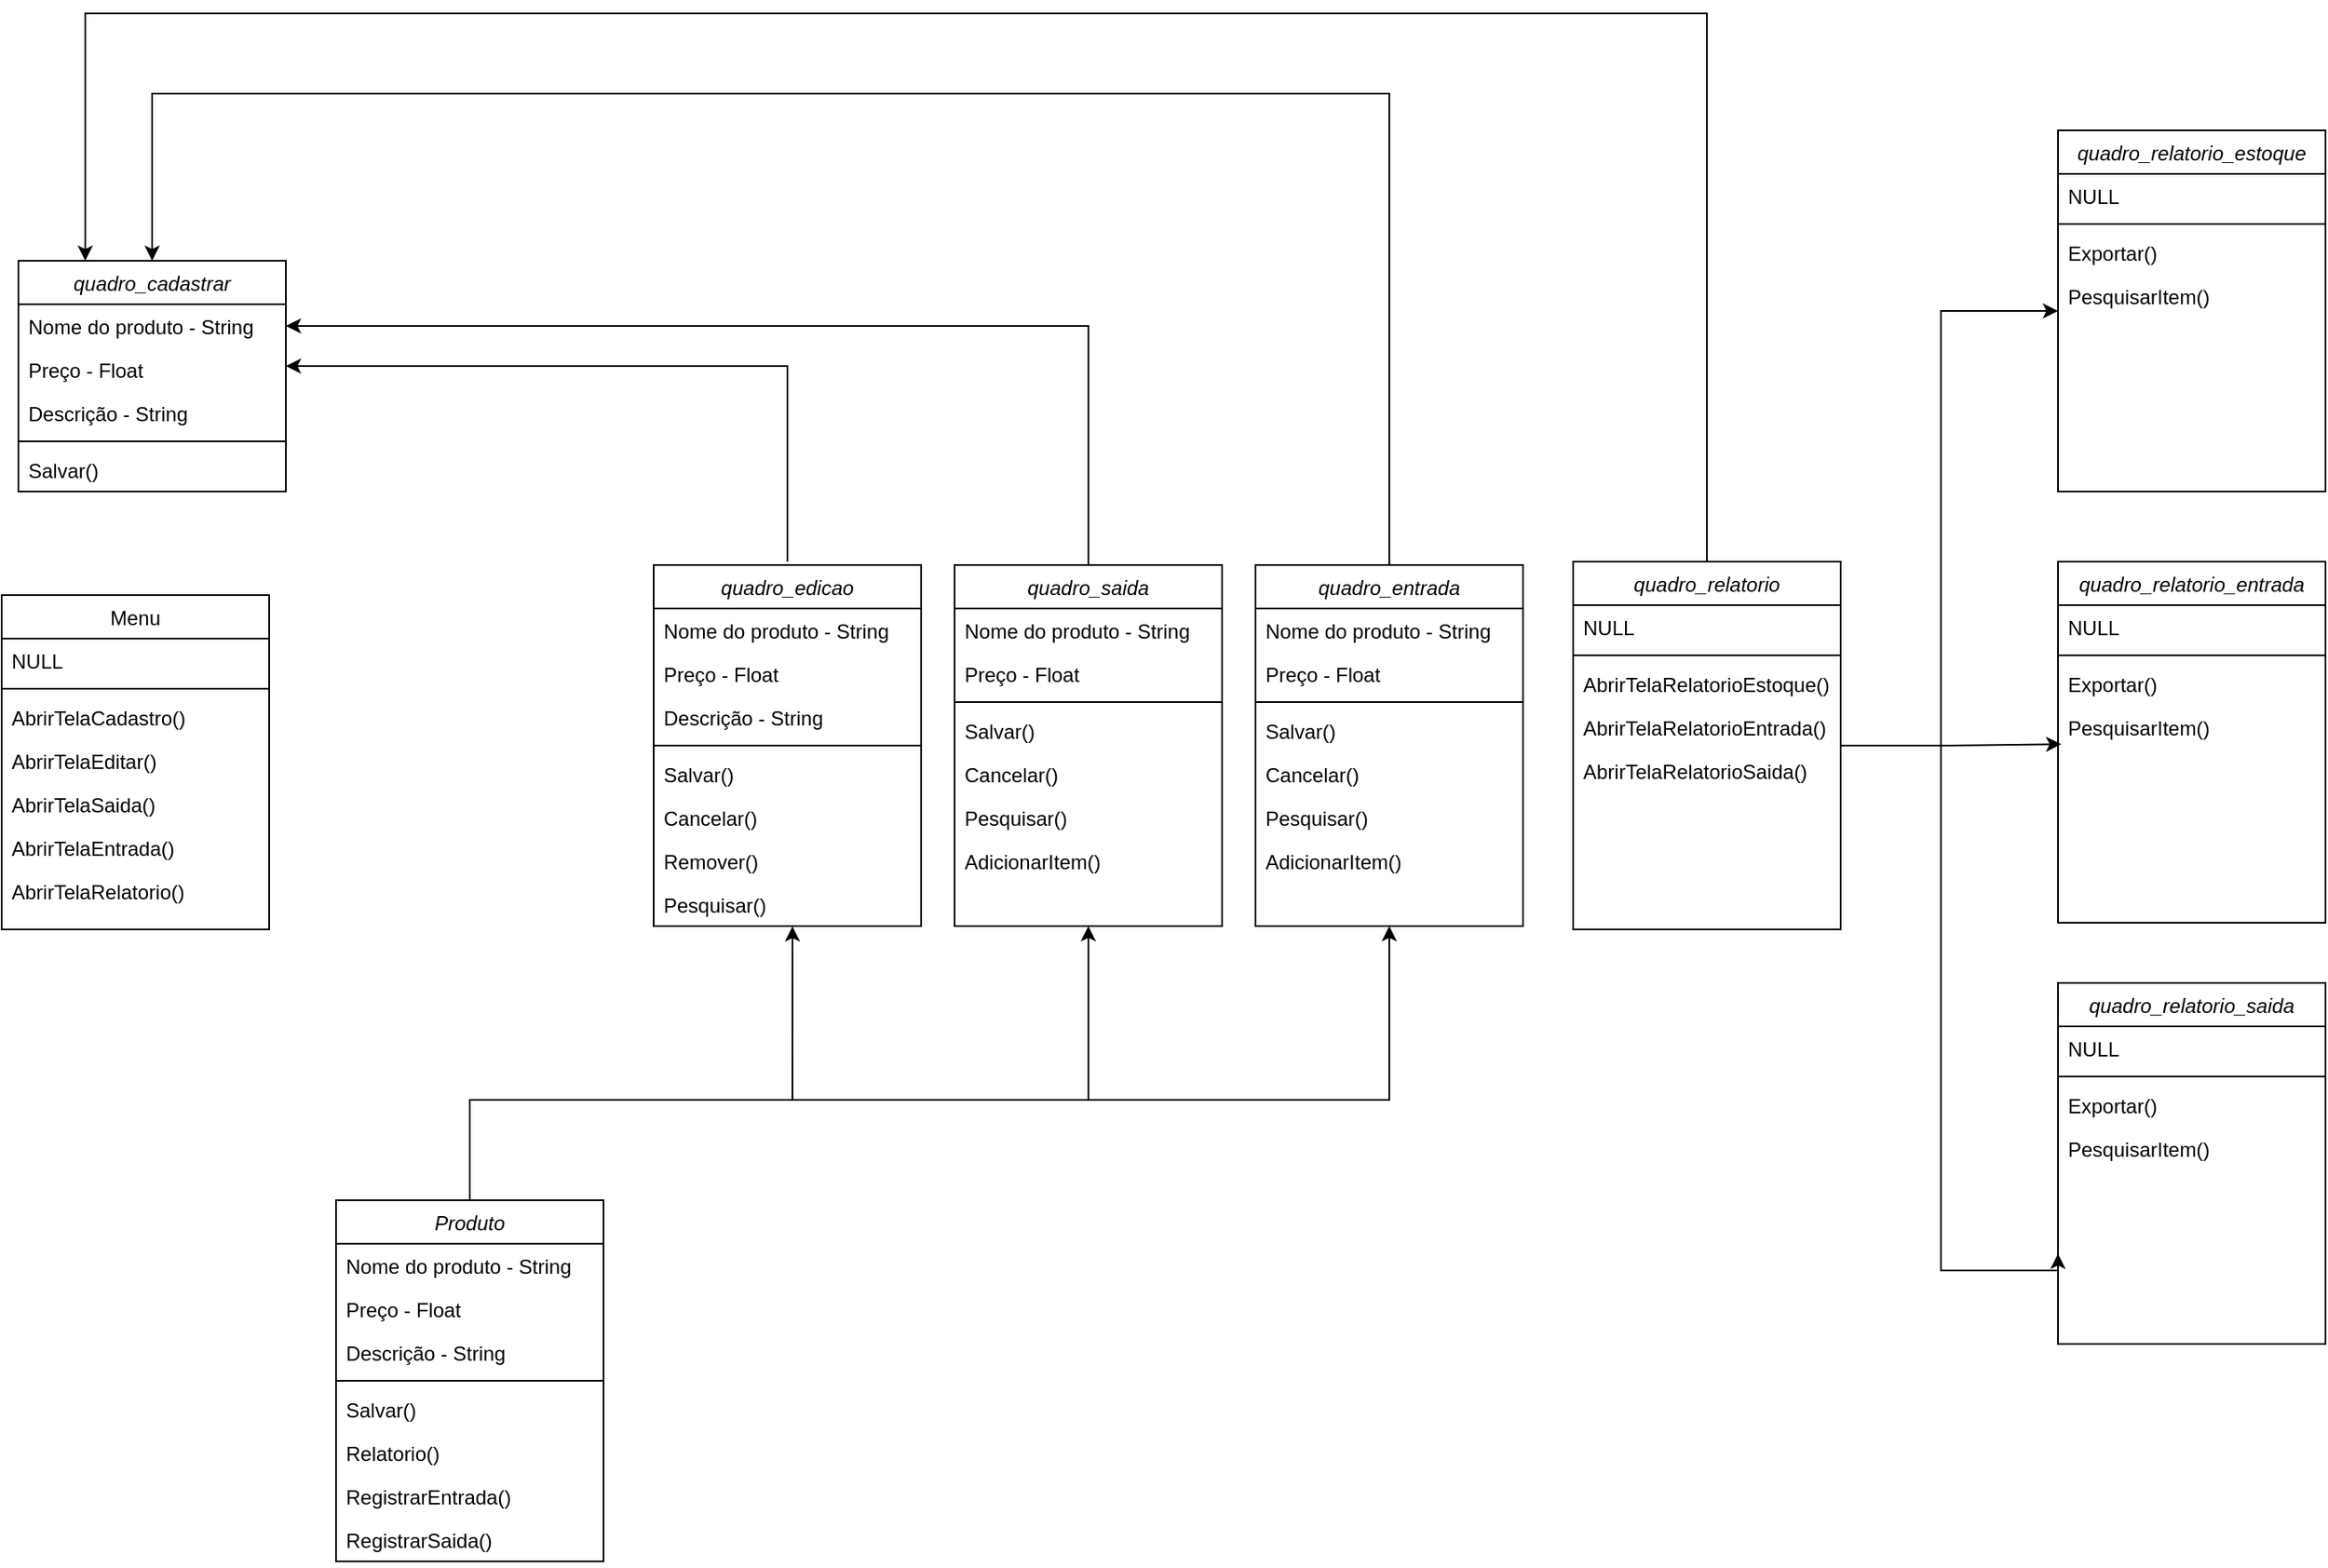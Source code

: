 <mxfile version="26.1.0">
  <diagram id="C5RBs43oDa-KdzZeNtuy" name="Page-1">
    <mxGraphModel dx="2514" dy="925" grid="1" gridSize="10" guides="1" tooltips="1" connect="1" arrows="1" fold="1" page="1" pageScale="1" pageWidth="827" pageHeight="1169" math="0" shadow="0">
      <root>
        <mxCell id="WIyWlLk6GJQsqaUBKTNV-0" />
        <mxCell id="WIyWlLk6GJQsqaUBKTNV-1" parent="WIyWlLk6GJQsqaUBKTNV-0" />
        <mxCell id="zkfFHV4jXpPFQw0GAbJ--17" value="Menu" style="swimlane;fontStyle=0;align=center;verticalAlign=top;childLayout=stackLayout;horizontal=1;startSize=26;horizontalStack=0;resizeParent=1;resizeLast=0;collapsible=1;marginBottom=0;rounded=0;shadow=0;strokeWidth=1;" parent="WIyWlLk6GJQsqaUBKTNV-1" vertex="1">
          <mxGeometry x="-200" y="518" width="160" height="200" as="geometry">
            <mxRectangle x="550" y="140" width="160" height="26" as="alternateBounds" />
          </mxGeometry>
        </mxCell>
        <mxCell id="zkfFHV4jXpPFQw0GAbJ--22" value="NULL" style="text;align=left;verticalAlign=top;spacingLeft=4;spacingRight=4;overflow=hidden;rotatable=0;points=[[0,0.5],[1,0.5]];portConstraint=eastwest;rounded=0;shadow=0;html=0;" parent="zkfFHV4jXpPFQw0GAbJ--17" vertex="1">
          <mxGeometry y="26" width="160" height="26" as="geometry" />
        </mxCell>
        <mxCell id="zkfFHV4jXpPFQw0GAbJ--23" value="" style="line;html=1;strokeWidth=1;align=left;verticalAlign=middle;spacingTop=-1;spacingLeft=3;spacingRight=3;rotatable=0;labelPosition=right;points=[];portConstraint=eastwest;" parent="zkfFHV4jXpPFQw0GAbJ--17" vertex="1">
          <mxGeometry y="52" width="160" height="8" as="geometry" />
        </mxCell>
        <mxCell id="zkfFHV4jXpPFQw0GAbJ--24" value="AbrirTelaCadastro()" style="text;align=left;verticalAlign=top;spacingLeft=4;spacingRight=4;overflow=hidden;rotatable=0;points=[[0,0.5],[1,0.5]];portConstraint=eastwest;" parent="zkfFHV4jXpPFQw0GAbJ--17" vertex="1">
          <mxGeometry y="60" width="160" height="26" as="geometry" />
        </mxCell>
        <mxCell id="zkfFHV4jXpPFQw0GAbJ--25" value="AbrirTelaEditar()" style="text;align=left;verticalAlign=top;spacingLeft=4;spacingRight=4;overflow=hidden;rotatable=0;points=[[0,0.5],[1,0.5]];portConstraint=eastwest;" parent="zkfFHV4jXpPFQw0GAbJ--17" vertex="1">
          <mxGeometry y="86" width="160" height="26" as="geometry" />
        </mxCell>
        <mxCell id="QT4u4WGiZuZ-N8iokS7H-0" value="AbrirTelaSaida()" style="text;align=left;verticalAlign=top;spacingLeft=4;spacingRight=4;overflow=hidden;rotatable=0;points=[[0,0.5],[1,0.5]];portConstraint=eastwest;" parent="zkfFHV4jXpPFQw0GAbJ--17" vertex="1">
          <mxGeometry y="112" width="160" height="26" as="geometry" />
        </mxCell>
        <mxCell id="QT4u4WGiZuZ-N8iokS7H-1" value="AbrirTelaEntrada()" style="text;align=left;verticalAlign=top;spacingLeft=4;spacingRight=4;overflow=hidden;rotatable=0;points=[[0,0.5],[1,0.5]];portConstraint=eastwest;" parent="zkfFHV4jXpPFQw0GAbJ--17" vertex="1">
          <mxGeometry y="138" width="160" height="26" as="geometry" />
        </mxCell>
        <mxCell id="QT4u4WGiZuZ-N8iokS7H-2" value="AbrirTelaRelatorio()" style="text;align=left;verticalAlign=top;spacingLeft=4;spacingRight=4;overflow=hidden;rotatable=0;points=[[0,0.5],[1,0.5]];portConstraint=eastwest;" parent="zkfFHV4jXpPFQw0GAbJ--17" vertex="1">
          <mxGeometry y="164" width="160" height="26" as="geometry" />
        </mxCell>
        <mxCell id="QT4u4WGiZuZ-N8iokS7H-5" value="quadro_cadastrar" style="swimlane;fontStyle=2;align=center;verticalAlign=top;childLayout=stackLayout;horizontal=1;startSize=26;horizontalStack=0;resizeParent=1;resizeLast=0;collapsible=1;marginBottom=0;rounded=0;shadow=0;strokeWidth=1;" parent="WIyWlLk6GJQsqaUBKTNV-1" vertex="1">
          <mxGeometry x="-190" y="318" width="160" height="138" as="geometry">
            <mxRectangle x="480" y="80" width="160" height="26" as="alternateBounds" />
          </mxGeometry>
        </mxCell>
        <mxCell id="QT4u4WGiZuZ-N8iokS7H-6" value="Nome do produto - String" style="text;align=left;verticalAlign=top;spacingLeft=4;spacingRight=4;overflow=hidden;rotatable=0;points=[[0,0.5],[1,0.5]];portConstraint=eastwest;" parent="QT4u4WGiZuZ-N8iokS7H-5" vertex="1">
          <mxGeometry y="26" width="160" height="26" as="geometry" />
        </mxCell>
        <mxCell id="QT4u4WGiZuZ-N8iokS7H-7" value="Preço - Float" style="text;align=left;verticalAlign=top;spacingLeft=4;spacingRight=4;overflow=hidden;rotatable=0;points=[[0,0.5],[1,0.5]];portConstraint=eastwest;rounded=0;shadow=0;html=0;" parent="QT4u4WGiZuZ-N8iokS7H-5" vertex="1">
          <mxGeometry y="52" width="160" height="26" as="geometry" />
        </mxCell>
        <mxCell id="QT4u4WGiZuZ-N8iokS7H-8" value="Descrição - String" style="text;align=left;verticalAlign=top;spacingLeft=4;spacingRight=4;overflow=hidden;rotatable=0;points=[[0,0.5],[1,0.5]];portConstraint=eastwest;rounded=0;shadow=0;html=0;" parent="QT4u4WGiZuZ-N8iokS7H-5" vertex="1">
          <mxGeometry y="78" width="160" height="26" as="geometry" />
        </mxCell>
        <mxCell id="QT4u4WGiZuZ-N8iokS7H-9" value="" style="line;html=1;strokeWidth=1;align=left;verticalAlign=middle;spacingTop=-1;spacingLeft=3;spacingRight=3;rotatable=0;labelPosition=right;points=[];portConstraint=eastwest;" parent="QT4u4WGiZuZ-N8iokS7H-5" vertex="1">
          <mxGeometry y="104" width="160" height="8" as="geometry" />
        </mxCell>
        <mxCell id="QT4u4WGiZuZ-N8iokS7H-10" value="Salvar()" style="text;align=left;verticalAlign=top;spacingLeft=4;spacingRight=4;overflow=hidden;rotatable=0;points=[[0,0.5],[1,0.5]];portConstraint=eastwest;" parent="QT4u4WGiZuZ-N8iokS7H-5" vertex="1">
          <mxGeometry y="112" width="160" height="26" as="geometry" />
        </mxCell>
        <mxCell id="QT4u4WGiZuZ-N8iokS7H-11" value="quadro_edicao" style="swimlane;fontStyle=2;align=center;verticalAlign=top;childLayout=stackLayout;horizontal=1;startSize=26;horizontalStack=0;resizeParent=1;resizeLast=0;collapsible=1;marginBottom=0;rounded=0;shadow=0;strokeWidth=1;" parent="WIyWlLk6GJQsqaUBKTNV-1" vertex="1">
          <mxGeometry x="190" y="500" width="160" height="216" as="geometry">
            <mxRectangle x="230" y="140" width="160" height="26" as="alternateBounds" />
          </mxGeometry>
        </mxCell>
        <mxCell id="QT4u4WGiZuZ-N8iokS7H-12" value="Nome do produto - String" style="text;align=left;verticalAlign=top;spacingLeft=4;spacingRight=4;overflow=hidden;rotatable=0;points=[[0,0.5],[1,0.5]];portConstraint=eastwest;" parent="QT4u4WGiZuZ-N8iokS7H-11" vertex="1">
          <mxGeometry y="26" width="160" height="26" as="geometry" />
        </mxCell>
        <mxCell id="QT4u4WGiZuZ-N8iokS7H-13" value="Preço - Float" style="text;align=left;verticalAlign=top;spacingLeft=4;spacingRight=4;overflow=hidden;rotatable=0;points=[[0,0.5],[1,0.5]];portConstraint=eastwest;rounded=0;shadow=0;html=0;" parent="QT4u4WGiZuZ-N8iokS7H-11" vertex="1">
          <mxGeometry y="52" width="160" height="26" as="geometry" />
        </mxCell>
        <mxCell id="QT4u4WGiZuZ-N8iokS7H-14" value="Descrição - String" style="text;align=left;verticalAlign=top;spacingLeft=4;spacingRight=4;overflow=hidden;rotatable=0;points=[[0,0.5],[1,0.5]];portConstraint=eastwest;rounded=0;shadow=0;html=0;" parent="QT4u4WGiZuZ-N8iokS7H-11" vertex="1">
          <mxGeometry y="78" width="160" height="26" as="geometry" />
        </mxCell>
        <mxCell id="QT4u4WGiZuZ-N8iokS7H-15" value="" style="line;html=1;strokeWidth=1;align=left;verticalAlign=middle;spacingTop=-1;spacingLeft=3;spacingRight=3;rotatable=0;labelPosition=right;points=[];portConstraint=eastwest;" parent="QT4u4WGiZuZ-N8iokS7H-11" vertex="1">
          <mxGeometry y="104" width="160" height="8" as="geometry" />
        </mxCell>
        <mxCell id="QT4u4WGiZuZ-N8iokS7H-16" value="Salvar()" style="text;align=left;verticalAlign=top;spacingLeft=4;spacingRight=4;overflow=hidden;rotatable=0;points=[[0,0.5],[1,0.5]];portConstraint=eastwest;" parent="QT4u4WGiZuZ-N8iokS7H-11" vertex="1">
          <mxGeometry y="112" width="160" height="26" as="geometry" />
        </mxCell>
        <mxCell id="QT4u4WGiZuZ-N8iokS7H-29" value="Cancelar()" style="text;align=left;verticalAlign=top;spacingLeft=4;spacingRight=4;overflow=hidden;rotatable=0;points=[[0,0.5],[1,0.5]];portConstraint=eastwest;" parent="QT4u4WGiZuZ-N8iokS7H-11" vertex="1">
          <mxGeometry y="138" width="160" height="26" as="geometry" />
        </mxCell>
        <mxCell id="QT4u4WGiZuZ-N8iokS7H-28" value="Remover()" style="text;align=left;verticalAlign=top;spacingLeft=4;spacingRight=4;overflow=hidden;rotatable=0;points=[[0,0.5],[1,0.5]];portConstraint=eastwest;" parent="QT4u4WGiZuZ-N8iokS7H-11" vertex="1">
          <mxGeometry y="164" width="160" height="26" as="geometry" />
        </mxCell>
        <mxCell id="QT4u4WGiZuZ-N8iokS7H-27" value="Pesquisar()" style="text;align=left;verticalAlign=top;spacingLeft=4;spacingRight=4;overflow=hidden;rotatable=0;points=[[0,0.5],[1,0.5]];portConstraint=eastwest;" parent="QT4u4WGiZuZ-N8iokS7H-11" vertex="1">
          <mxGeometry y="190" width="160" height="26" as="geometry" />
        </mxCell>
        <mxCell id="QT4u4WGiZuZ-N8iokS7H-30" value="quadro_saida" style="swimlane;fontStyle=2;align=center;verticalAlign=top;childLayout=stackLayout;horizontal=1;startSize=26;horizontalStack=0;resizeParent=1;resizeLast=0;collapsible=1;marginBottom=0;rounded=0;shadow=0;strokeWidth=1;" parent="WIyWlLk6GJQsqaUBKTNV-1" vertex="1">
          <mxGeometry x="370" y="500" width="160" height="216" as="geometry">
            <mxRectangle x="230" y="140" width="160" height="26" as="alternateBounds" />
          </mxGeometry>
        </mxCell>
        <mxCell id="QT4u4WGiZuZ-N8iokS7H-31" value="Nome do produto - String" style="text;align=left;verticalAlign=top;spacingLeft=4;spacingRight=4;overflow=hidden;rotatable=0;points=[[0,0.5],[1,0.5]];portConstraint=eastwest;" parent="QT4u4WGiZuZ-N8iokS7H-30" vertex="1">
          <mxGeometry y="26" width="160" height="26" as="geometry" />
        </mxCell>
        <mxCell id="QT4u4WGiZuZ-N8iokS7H-32" value="Preço - Float" style="text;align=left;verticalAlign=top;spacingLeft=4;spacingRight=4;overflow=hidden;rotatable=0;points=[[0,0.5],[1,0.5]];portConstraint=eastwest;rounded=0;shadow=0;html=0;" parent="QT4u4WGiZuZ-N8iokS7H-30" vertex="1">
          <mxGeometry y="52" width="160" height="26" as="geometry" />
        </mxCell>
        <mxCell id="QT4u4WGiZuZ-N8iokS7H-34" value="" style="line;html=1;strokeWidth=1;align=left;verticalAlign=middle;spacingTop=-1;spacingLeft=3;spacingRight=3;rotatable=0;labelPosition=right;points=[];portConstraint=eastwest;" parent="QT4u4WGiZuZ-N8iokS7H-30" vertex="1">
          <mxGeometry y="78" width="160" height="8" as="geometry" />
        </mxCell>
        <mxCell id="QT4u4WGiZuZ-N8iokS7H-35" value="Salvar()" style="text;align=left;verticalAlign=top;spacingLeft=4;spacingRight=4;overflow=hidden;rotatable=0;points=[[0,0.5],[1,0.5]];portConstraint=eastwest;" parent="QT4u4WGiZuZ-N8iokS7H-30" vertex="1">
          <mxGeometry y="86" width="160" height="26" as="geometry" />
        </mxCell>
        <mxCell id="QT4u4WGiZuZ-N8iokS7H-36" value="Cancelar()" style="text;align=left;verticalAlign=top;spacingLeft=4;spacingRight=4;overflow=hidden;rotatable=0;points=[[0,0.5],[1,0.5]];portConstraint=eastwest;" parent="QT4u4WGiZuZ-N8iokS7H-30" vertex="1">
          <mxGeometry y="112" width="160" height="26" as="geometry" />
        </mxCell>
        <mxCell id="QT4u4WGiZuZ-N8iokS7H-38" value="Pesquisar()" style="text;align=left;verticalAlign=top;spacingLeft=4;spacingRight=4;overflow=hidden;rotatable=0;points=[[0,0.5],[1,0.5]];portConstraint=eastwest;" parent="QT4u4WGiZuZ-N8iokS7H-30" vertex="1">
          <mxGeometry y="138" width="160" height="26" as="geometry" />
        </mxCell>
        <mxCell id="QT4u4WGiZuZ-N8iokS7H-41" value="AdicionarItem()" style="text;align=left;verticalAlign=top;spacingLeft=4;spacingRight=4;overflow=hidden;rotatable=0;points=[[0,0.5],[1,0.5]];portConstraint=eastwest;" parent="QT4u4WGiZuZ-N8iokS7H-30" vertex="1">
          <mxGeometry y="164" width="160" height="26" as="geometry" />
        </mxCell>
        <mxCell id="QT4u4WGiZuZ-N8iokS7H-42" value="quadro_entrada" style="swimlane;fontStyle=2;align=center;verticalAlign=top;childLayout=stackLayout;horizontal=1;startSize=26;horizontalStack=0;resizeParent=1;resizeLast=0;collapsible=1;marginBottom=0;rounded=0;shadow=0;strokeWidth=1;" parent="WIyWlLk6GJQsqaUBKTNV-1" vertex="1">
          <mxGeometry x="550" y="500" width="160" height="216" as="geometry">
            <mxRectangle x="230" y="140" width="160" height="26" as="alternateBounds" />
          </mxGeometry>
        </mxCell>
        <mxCell id="QT4u4WGiZuZ-N8iokS7H-43" value="Nome do produto - String" style="text;align=left;verticalAlign=top;spacingLeft=4;spacingRight=4;overflow=hidden;rotatable=0;points=[[0,0.5],[1,0.5]];portConstraint=eastwest;" parent="QT4u4WGiZuZ-N8iokS7H-42" vertex="1">
          <mxGeometry y="26" width="160" height="26" as="geometry" />
        </mxCell>
        <mxCell id="QT4u4WGiZuZ-N8iokS7H-44" value="Preço - Float" style="text;align=left;verticalAlign=top;spacingLeft=4;spacingRight=4;overflow=hidden;rotatable=0;points=[[0,0.5],[1,0.5]];portConstraint=eastwest;rounded=0;shadow=0;html=0;" parent="QT4u4WGiZuZ-N8iokS7H-42" vertex="1">
          <mxGeometry y="52" width="160" height="26" as="geometry" />
        </mxCell>
        <mxCell id="QT4u4WGiZuZ-N8iokS7H-45" value="" style="line;html=1;strokeWidth=1;align=left;verticalAlign=middle;spacingTop=-1;spacingLeft=3;spacingRight=3;rotatable=0;labelPosition=right;points=[];portConstraint=eastwest;" parent="QT4u4WGiZuZ-N8iokS7H-42" vertex="1">
          <mxGeometry y="78" width="160" height="8" as="geometry" />
        </mxCell>
        <mxCell id="QT4u4WGiZuZ-N8iokS7H-46" value="Salvar()" style="text;align=left;verticalAlign=top;spacingLeft=4;spacingRight=4;overflow=hidden;rotatable=0;points=[[0,0.5],[1,0.5]];portConstraint=eastwest;" parent="QT4u4WGiZuZ-N8iokS7H-42" vertex="1">
          <mxGeometry y="86" width="160" height="26" as="geometry" />
        </mxCell>
        <mxCell id="QT4u4WGiZuZ-N8iokS7H-47" value="Cancelar()" style="text;align=left;verticalAlign=top;spacingLeft=4;spacingRight=4;overflow=hidden;rotatable=0;points=[[0,0.5],[1,0.5]];portConstraint=eastwest;" parent="QT4u4WGiZuZ-N8iokS7H-42" vertex="1">
          <mxGeometry y="112" width="160" height="26" as="geometry" />
        </mxCell>
        <mxCell id="QT4u4WGiZuZ-N8iokS7H-48" value="Pesquisar()" style="text;align=left;verticalAlign=top;spacingLeft=4;spacingRight=4;overflow=hidden;rotatable=0;points=[[0,0.5],[1,0.5]];portConstraint=eastwest;" parent="QT4u4WGiZuZ-N8iokS7H-42" vertex="1">
          <mxGeometry y="138" width="160" height="26" as="geometry" />
        </mxCell>
        <mxCell id="QT4u4WGiZuZ-N8iokS7H-49" value="AdicionarItem()" style="text;align=left;verticalAlign=top;spacingLeft=4;spacingRight=4;overflow=hidden;rotatable=0;points=[[0,0.5],[1,0.5]];portConstraint=eastwest;" parent="QT4u4WGiZuZ-N8iokS7H-42" vertex="1">
          <mxGeometry y="164" width="160" height="26" as="geometry" />
        </mxCell>
        <mxCell id="Uye2GztvGHC6xkaQMOBk-7" style="edgeStyle=orthogonalEdgeStyle;rounded=0;orthogonalLoop=1;jettySize=auto;html=1;entryX=0.012;entryY=0.889;entryDx=0;entryDy=0;entryPerimeter=0;" edge="1" parent="WIyWlLk6GJQsqaUBKTNV-1" source="QT4u4WGiZuZ-N8iokS7H-52" target="QT4u4WGiZuZ-N8iokS7H-85">
          <mxGeometry relative="1" as="geometry" />
        </mxCell>
        <mxCell id="Uye2GztvGHC6xkaQMOBk-8" style="edgeStyle=orthogonalEdgeStyle;rounded=0;orthogonalLoop=1;jettySize=auto;html=1;entryX=0;entryY=0.75;entryDx=0;entryDy=0;" edge="1" parent="WIyWlLk6GJQsqaUBKTNV-1" source="QT4u4WGiZuZ-N8iokS7H-52" target="QT4u4WGiZuZ-N8iokS7H-75">
          <mxGeometry relative="1" as="geometry">
            <Array as="points">
              <mxPoint x="960" y="608" />
              <mxPoint x="960" y="922" />
            </Array>
          </mxGeometry>
        </mxCell>
        <mxCell id="Uye2GztvGHC6xkaQMOBk-13" style="edgeStyle=orthogonalEdgeStyle;rounded=0;orthogonalLoop=1;jettySize=auto;html=1;entryX=0;entryY=0.5;entryDx=0;entryDy=0;" edge="1" parent="WIyWlLk6GJQsqaUBKTNV-1" source="QT4u4WGiZuZ-N8iokS7H-52" target="QT4u4WGiZuZ-N8iokS7H-68">
          <mxGeometry relative="1" as="geometry">
            <Array as="points">
              <mxPoint x="960" y="608" />
              <mxPoint x="960" y="348" />
            </Array>
          </mxGeometry>
        </mxCell>
        <mxCell id="Uye2GztvGHC6xkaQMOBk-14" style="edgeStyle=orthogonalEdgeStyle;rounded=0;orthogonalLoop=1;jettySize=auto;html=1;entryX=0.25;entryY=0;entryDx=0;entryDy=0;" edge="1" parent="WIyWlLk6GJQsqaUBKTNV-1" source="QT4u4WGiZuZ-N8iokS7H-52" target="QT4u4WGiZuZ-N8iokS7H-5">
          <mxGeometry relative="1" as="geometry">
            <Array as="points">
              <mxPoint x="820" y="170" />
              <mxPoint x="-150" y="170" />
            </Array>
          </mxGeometry>
        </mxCell>
        <mxCell id="QT4u4WGiZuZ-N8iokS7H-52" value="quadro_relatorio" style="swimlane;fontStyle=2;align=center;verticalAlign=top;childLayout=stackLayout;horizontal=1;startSize=26;horizontalStack=0;resizeParent=1;resizeLast=0;collapsible=1;marginBottom=0;rounded=0;shadow=0;strokeWidth=1;" parent="WIyWlLk6GJQsqaUBKTNV-1" vertex="1">
          <mxGeometry x="740" y="498" width="160" height="220" as="geometry">
            <mxRectangle x="230" y="140" width="160" height="26" as="alternateBounds" />
          </mxGeometry>
        </mxCell>
        <mxCell id="QT4u4WGiZuZ-N8iokS7H-54" value="NULL" style="text;align=left;verticalAlign=top;spacingLeft=4;spacingRight=4;overflow=hidden;rotatable=0;points=[[0,0.5],[1,0.5]];portConstraint=eastwest;rounded=0;shadow=0;html=0;" parent="QT4u4WGiZuZ-N8iokS7H-52" vertex="1">
          <mxGeometry y="26" width="160" height="26" as="geometry" />
        </mxCell>
        <mxCell id="QT4u4WGiZuZ-N8iokS7H-55" value="" style="line;html=1;strokeWidth=1;align=left;verticalAlign=middle;spacingTop=-1;spacingLeft=3;spacingRight=3;rotatable=0;labelPosition=right;points=[];portConstraint=eastwest;" parent="QT4u4WGiZuZ-N8iokS7H-52" vertex="1">
          <mxGeometry y="52" width="160" height="8" as="geometry" />
        </mxCell>
        <mxCell id="QT4u4WGiZuZ-N8iokS7H-56" value="AbrirTelaRelatorioEstoque()" style="text;align=left;verticalAlign=top;spacingLeft=4;spacingRight=4;overflow=hidden;rotatable=0;points=[[0,0.5],[1,0.5]];portConstraint=eastwest;" parent="QT4u4WGiZuZ-N8iokS7H-52" vertex="1">
          <mxGeometry y="60" width="160" height="26" as="geometry" />
        </mxCell>
        <mxCell id="QT4u4WGiZuZ-N8iokS7H-58" value="AbrirTelaRelatorioEntrada()" style="text;align=left;verticalAlign=top;spacingLeft=4;spacingRight=4;overflow=hidden;rotatable=0;points=[[0,0.5],[1,0.5]];portConstraint=eastwest;" parent="QT4u4WGiZuZ-N8iokS7H-52" vertex="1">
          <mxGeometry y="86" width="160" height="26" as="geometry" />
        </mxCell>
        <mxCell id="QT4u4WGiZuZ-N8iokS7H-59" value="AbrirTelaRelatorioSaida()" style="text;align=left;verticalAlign=top;spacingLeft=4;spacingRight=4;overflow=hidden;rotatable=0;points=[[0,0.5],[1,0.5]];portConstraint=eastwest;" parent="QT4u4WGiZuZ-N8iokS7H-52" vertex="1">
          <mxGeometry y="112" width="160" height="26" as="geometry" />
        </mxCell>
        <mxCell id="QT4u4WGiZuZ-N8iokS7H-61" value="quadro_relatorio_entrada" style="swimlane;fontStyle=2;align=center;verticalAlign=top;childLayout=stackLayout;horizontal=1;startSize=26;horizontalStack=0;resizeParent=1;resizeLast=0;collapsible=1;marginBottom=0;rounded=0;shadow=0;strokeWidth=1;" parent="WIyWlLk6GJQsqaUBKTNV-1" vertex="1">
          <mxGeometry x="1030" y="498" width="160" height="216" as="geometry">
            <mxRectangle x="230" y="140" width="160" height="26" as="alternateBounds" />
          </mxGeometry>
        </mxCell>
        <mxCell id="QT4u4WGiZuZ-N8iokS7H-62" value="NULL" style="text;align=left;verticalAlign=top;spacingLeft=4;spacingRight=4;overflow=hidden;rotatable=0;points=[[0,0.5],[1,0.5]];portConstraint=eastwest;rounded=0;shadow=0;html=0;" parent="QT4u4WGiZuZ-N8iokS7H-61" vertex="1">
          <mxGeometry y="26" width="160" height="26" as="geometry" />
        </mxCell>
        <mxCell id="QT4u4WGiZuZ-N8iokS7H-63" value="" style="line;html=1;strokeWidth=1;align=left;verticalAlign=middle;spacingTop=-1;spacingLeft=3;spacingRight=3;rotatable=0;labelPosition=right;points=[];portConstraint=eastwest;" parent="QT4u4WGiZuZ-N8iokS7H-61" vertex="1">
          <mxGeometry y="52" width="160" height="8" as="geometry" />
        </mxCell>
        <mxCell id="QT4u4WGiZuZ-N8iokS7H-64" value="Exportar()" style="text;align=left;verticalAlign=top;spacingLeft=4;spacingRight=4;overflow=hidden;rotatable=0;points=[[0,0.5],[1,0.5]];portConstraint=eastwest;" parent="QT4u4WGiZuZ-N8iokS7H-61" vertex="1">
          <mxGeometry y="60" width="160" height="26" as="geometry" />
        </mxCell>
        <mxCell id="QT4u4WGiZuZ-N8iokS7H-85" value="PesquisarItem()" style="text;align=left;verticalAlign=top;spacingLeft=4;spacingRight=4;overflow=hidden;rotatable=0;points=[[0,0.5],[1,0.5]];portConstraint=eastwest;" parent="QT4u4WGiZuZ-N8iokS7H-61" vertex="1">
          <mxGeometry y="86" width="160" height="26" as="geometry" />
        </mxCell>
        <mxCell id="QT4u4WGiZuZ-N8iokS7H-68" value="quadro_relatorio_estoque" style="swimlane;fontStyle=2;align=center;verticalAlign=top;childLayout=stackLayout;horizontal=1;startSize=26;horizontalStack=0;resizeParent=1;resizeLast=0;collapsible=1;marginBottom=0;rounded=0;shadow=0;strokeWidth=1;" parent="WIyWlLk6GJQsqaUBKTNV-1" vertex="1">
          <mxGeometry x="1030" y="240" width="160" height="216" as="geometry">
            <mxRectangle x="230" y="140" width="160" height="26" as="alternateBounds" />
          </mxGeometry>
        </mxCell>
        <mxCell id="QT4u4WGiZuZ-N8iokS7H-69" value="NULL" style="text;align=left;verticalAlign=top;spacingLeft=4;spacingRight=4;overflow=hidden;rotatable=0;points=[[0,0.5],[1,0.5]];portConstraint=eastwest;rounded=0;shadow=0;html=0;" parent="QT4u4WGiZuZ-N8iokS7H-68" vertex="1">
          <mxGeometry y="26" width="160" height="26" as="geometry" />
        </mxCell>
        <mxCell id="QT4u4WGiZuZ-N8iokS7H-70" value="" style="line;html=1;strokeWidth=1;align=left;verticalAlign=middle;spacingTop=-1;spacingLeft=3;spacingRight=3;rotatable=0;labelPosition=right;points=[];portConstraint=eastwest;" parent="QT4u4WGiZuZ-N8iokS7H-68" vertex="1">
          <mxGeometry y="52" width="160" height="8" as="geometry" />
        </mxCell>
        <mxCell id="QT4u4WGiZuZ-N8iokS7H-71" value="Exportar()" style="text;align=left;verticalAlign=top;spacingLeft=4;spacingRight=4;overflow=hidden;rotatable=0;points=[[0,0.5],[1,0.5]];portConstraint=eastwest;" parent="QT4u4WGiZuZ-N8iokS7H-68" vertex="1">
          <mxGeometry y="60" width="160" height="26" as="geometry" />
        </mxCell>
        <mxCell id="QT4u4WGiZuZ-N8iokS7H-84" value="PesquisarItem()" style="text;align=left;verticalAlign=top;spacingLeft=4;spacingRight=4;overflow=hidden;rotatable=0;points=[[0,0.5],[1,0.5]];portConstraint=eastwest;" parent="QT4u4WGiZuZ-N8iokS7H-68" vertex="1">
          <mxGeometry y="86" width="160" height="26" as="geometry" />
        </mxCell>
        <mxCell id="QT4u4WGiZuZ-N8iokS7H-75" value="quadro_relatorio_saida" style="swimlane;fontStyle=2;align=center;verticalAlign=top;childLayout=stackLayout;horizontal=1;startSize=26;horizontalStack=0;resizeParent=1;resizeLast=0;collapsible=1;marginBottom=0;rounded=0;shadow=0;strokeWidth=1;" parent="WIyWlLk6GJQsqaUBKTNV-1" vertex="1">
          <mxGeometry x="1030" y="750" width="160" height="216" as="geometry">
            <mxRectangle x="230" y="140" width="160" height="26" as="alternateBounds" />
          </mxGeometry>
        </mxCell>
        <mxCell id="QT4u4WGiZuZ-N8iokS7H-76" value="NULL" style="text;align=left;verticalAlign=top;spacingLeft=4;spacingRight=4;overflow=hidden;rotatable=0;points=[[0,0.5],[1,0.5]];portConstraint=eastwest;rounded=0;shadow=0;html=0;" parent="QT4u4WGiZuZ-N8iokS7H-75" vertex="1">
          <mxGeometry y="26" width="160" height="26" as="geometry" />
        </mxCell>
        <mxCell id="QT4u4WGiZuZ-N8iokS7H-77" value="" style="line;html=1;strokeWidth=1;align=left;verticalAlign=middle;spacingTop=-1;spacingLeft=3;spacingRight=3;rotatable=0;labelPosition=right;points=[];portConstraint=eastwest;" parent="QT4u4WGiZuZ-N8iokS7H-75" vertex="1">
          <mxGeometry y="52" width="160" height="8" as="geometry" />
        </mxCell>
        <mxCell id="QT4u4WGiZuZ-N8iokS7H-78" value="Exportar()" style="text;align=left;verticalAlign=top;spacingLeft=4;spacingRight=4;overflow=hidden;rotatable=0;points=[[0,0.5],[1,0.5]];portConstraint=eastwest;" parent="QT4u4WGiZuZ-N8iokS7H-75" vertex="1">
          <mxGeometry y="60" width="160" height="26" as="geometry" />
        </mxCell>
        <mxCell id="QT4u4WGiZuZ-N8iokS7H-86" value="PesquisarItem()" style="text;align=left;verticalAlign=top;spacingLeft=4;spacingRight=4;overflow=hidden;rotatable=0;points=[[0,0.5],[1,0.5]];portConstraint=eastwest;" parent="QT4u4WGiZuZ-N8iokS7H-75" vertex="1">
          <mxGeometry y="86" width="160" height="26" as="geometry" />
        </mxCell>
        <mxCell id="QT4u4WGiZuZ-N8iokS7H-89" style="edgeStyle=orthogonalEdgeStyle;rounded=0;orthogonalLoop=1;jettySize=auto;html=1;exitX=0.5;exitY=0;exitDx=0;exitDy=0;entryX=0.5;entryY=0;entryDx=0;entryDy=0;" parent="WIyWlLk6GJQsqaUBKTNV-1" source="QT4u4WGiZuZ-N8iokS7H-42" edge="1" target="QT4u4WGiZuZ-N8iokS7H-5">
          <mxGeometry relative="1" as="geometry">
            <mxPoint x="630" y="488" as="sourcePoint" />
            <mxPoint x="450" y="218" as="targetPoint" />
            <Array as="points">
              <mxPoint x="630" y="218" />
              <mxPoint x="-110" y="218" />
            </Array>
          </mxGeometry>
        </mxCell>
        <mxCell id="QT4u4WGiZuZ-N8iokS7H-90" style="edgeStyle=orthogonalEdgeStyle;rounded=0;orthogonalLoop=1;jettySize=auto;html=1;exitX=0.5;exitY=0;exitDx=0;exitDy=0;entryX=1;entryY=0.5;entryDx=0;entryDy=0;" parent="WIyWlLk6GJQsqaUBKTNV-1" edge="1">
          <mxGeometry relative="1" as="geometry">
            <mxPoint x="270" y="498" as="sourcePoint" />
            <mxPoint x="-30.0" y="381" as="targetPoint" />
            <Array as="points">
              <mxPoint x="270" y="381" />
            </Array>
          </mxGeometry>
        </mxCell>
        <mxCell id="QT4u4WGiZuZ-N8iokS7H-94" value="Produto" style="swimlane;fontStyle=2;align=center;verticalAlign=top;childLayout=stackLayout;horizontal=1;startSize=26;horizontalStack=0;resizeParent=1;resizeLast=0;collapsible=1;marginBottom=0;rounded=0;shadow=0;strokeWidth=1;" parent="WIyWlLk6GJQsqaUBKTNV-1" vertex="1">
          <mxGeometry y="880" width="160" height="216" as="geometry">
            <mxRectangle x="230" y="140" width="160" height="26" as="alternateBounds" />
          </mxGeometry>
        </mxCell>
        <mxCell id="QT4u4WGiZuZ-N8iokS7H-95" value="Nome do produto - String" style="text;align=left;verticalAlign=top;spacingLeft=4;spacingRight=4;overflow=hidden;rotatable=0;points=[[0,0.5],[1,0.5]];portConstraint=eastwest;" parent="QT4u4WGiZuZ-N8iokS7H-94" vertex="1">
          <mxGeometry y="26" width="160" height="26" as="geometry" />
        </mxCell>
        <mxCell id="QT4u4WGiZuZ-N8iokS7H-96" value="Preço - Float" style="text;align=left;verticalAlign=top;spacingLeft=4;spacingRight=4;overflow=hidden;rotatable=0;points=[[0,0.5],[1,0.5]];portConstraint=eastwest;rounded=0;shadow=0;html=0;" parent="QT4u4WGiZuZ-N8iokS7H-94" vertex="1">
          <mxGeometry y="52" width="160" height="26" as="geometry" />
        </mxCell>
        <mxCell id="QT4u4WGiZuZ-N8iokS7H-97" value="Descrição - String" style="text;align=left;verticalAlign=top;spacingLeft=4;spacingRight=4;overflow=hidden;rotatable=0;points=[[0,0.5],[1,0.5]];portConstraint=eastwest;rounded=0;shadow=0;html=0;" parent="QT4u4WGiZuZ-N8iokS7H-94" vertex="1">
          <mxGeometry y="78" width="160" height="26" as="geometry" />
        </mxCell>
        <mxCell id="QT4u4WGiZuZ-N8iokS7H-98" value="" style="line;html=1;strokeWidth=1;align=left;verticalAlign=middle;spacingTop=-1;spacingLeft=3;spacingRight=3;rotatable=0;labelPosition=right;points=[];portConstraint=eastwest;" parent="QT4u4WGiZuZ-N8iokS7H-94" vertex="1">
          <mxGeometry y="104" width="160" height="8" as="geometry" />
        </mxCell>
        <mxCell id="QT4u4WGiZuZ-N8iokS7H-99" value="Salvar()" style="text;align=left;verticalAlign=top;spacingLeft=4;spacingRight=4;overflow=hidden;rotatable=0;points=[[0,0.5],[1,0.5]];portConstraint=eastwest;" parent="QT4u4WGiZuZ-N8iokS7H-94" vertex="1">
          <mxGeometry y="112" width="160" height="26" as="geometry" />
        </mxCell>
        <mxCell id="QT4u4WGiZuZ-N8iokS7H-100" value="Relatorio()" style="text;align=left;verticalAlign=top;spacingLeft=4;spacingRight=4;overflow=hidden;rotatable=0;points=[[0,0.5],[1,0.5]];portConstraint=eastwest;" parent="QT4u4WGiZuZ-N8iokS7H-94" vertex="1">
          <mxGeometry y="138" width="160" height="26" as="geometry" />
        </mxCell>
        <mxCell id="QT4u4WGiZuZ-N8iokS7H-101" value="RegistrarEntrada()" style="text;align=left;verticalAlign=top;spacingLeft=4;spacingRight=4;overflow=hidden;rotatable=0;points=[[0,0.5],[1,0.5]];portConstraint=eastwest;" parent="QT4u4WGiZuZ-N8iokS7H-94" vertex="1">
          <mxGeometry y="164" width="160" height="26" as="geometry" />
        </mxCell>
        <mxCell id="QT4u4WGiZuZ-N8iokS7H-102" value="RegistrarSaida()" style="text;align=left;verticalAlign=top;spacingLeft=4;spacingRight=4;overflow=hidden;rotatable=0;points=[[0,0.5],[1,0.5]];portConstraint=eastwest;" parent="QT4u4WGiZuZ-N8iokS7H-94" vertex="1">
          <mxGeometry y="190" width="160" height="26" as="geometry" />
        </mxCell>
        <mxCell id="QT4u4WGiZuZ-N8iokS7H-106" style="edgeStyle=orthogonalEdgeStyle;rounded=0;orthogonalLoop=1;jettySize=auto;html=1;entryX=0.5;entryY=1;entryDx=0;entryDy=0;exitX=0.5;exitY=0;exitDx=0;exitDy=0;" parent="WIyWlLk6GJQsqaUBKTNV-1" source="QT4u4WGiZuZ-N8iokS7H-94" target="QT4u4WGiZuZ-N8iokS7H-30" edge="1">
          <mxGeometry relative="1" as="geometry">
            <mxPoint x="120" y="770" as="targetPoint" />
            <Array as="points">
              <mxPoint x="80" y="820" />
              <mxPoint x="450" y="820" />
            </Array>
          </mxGeometry>
        </mxCell>
        <mxCell id="QT4u4WGiZuZ-N8iokS7H-108" style="edgeStyle=orthogonalEdgeStyle;rounded=0;orthogonalLoop=1;jettySize=auto;html=1;exitX=0.5;exitY=0;exitDx=0;exitDy=0;entryX=0.519;entryY=1.007;entryDx=0;entryDy=0;entryPerimeter=0;" parent="WIyWlLk6GJQsqaUBKTNV-1" source="QT4u4WGiZuZ-N8iokS7H-94" target="QT4u4WGiZuZ-N8iokS7H-27" edge="1">
          <mxGeometry relative="1" as="geometry">
            <mxPoint x="-44.16" y="907.35" as="sourcePoint" />
            <mxPoint x="190.0" y="739.996" as="targetPoint" />
            <Array as="points">
              <mxPoint x="80" y="820" />
              <mxPoint x="273" y="820" />
            </Array>
          </mxGeometry>
        </mxCell>
        <mxCell id="Uye2GztvGHC6xkaQMOBk-1" style="edgeStyle=orthogonalEdgeStyle;rounded=0;orthogonalLoop=1;jettySize=auto;html=1;exitX=0.5;exitY=0;exitDx=0;exitDy=0;entryX=1;entryY=0.5;entryDx=0;entryDy=0;" edge="1" parent="WIyWlLk6GJQsqaUBKTNV-1" source="QT4u4WGiZuZ-N8iokS7H-30" target="QT4u4WGiZuZ-N8iokS7H-6">
          <mxGeometry relative="1" as="geometry">
            <mxPoint x="280" y="510" as="sourcePoint" />
            <mxPoint x="-20" y="305" as="targetPoint" />
            <Array as="points">
              <mxPoint x="450" y="357" />
            </Array>
          </mxGeometry>
        </mxCell>
        <mxCell id="Uye2GztvGHC6xkaQMOBk-4" style="edgeStyle=orthogonalEdgeStyle;rounded=0;orthogonalLoop=1;jettySize=auto;html=1;entryX=0.5;entryY=1;entryDx=0;entryDy=0;exitX=0.5;exitY=0;exitDx=0;exitDy=0;" edge="1" parent="WIyWlLk6GJQsqaUBKTNV-1" source="QT4u4WGiZuZ-N8iokS7H-94" target="QT4u4WGiZuZ-N8iokS7H-42">
          <mxGeometry relative="1" as="geometry">
            <mxPoint x="420" y="726" as="targetPoint" />
            <Array as="points">
              <mxPoint x="80" y="820" />
              <mxPoint x="630" y="820" />
            </Array>
            <mxPoint x="90" y="890" as="sourcePoint" />
          </mxGeometry>
        </mxCell>
      </root>
    </mxGraphModel>
  </diagram>
</mxfile>
